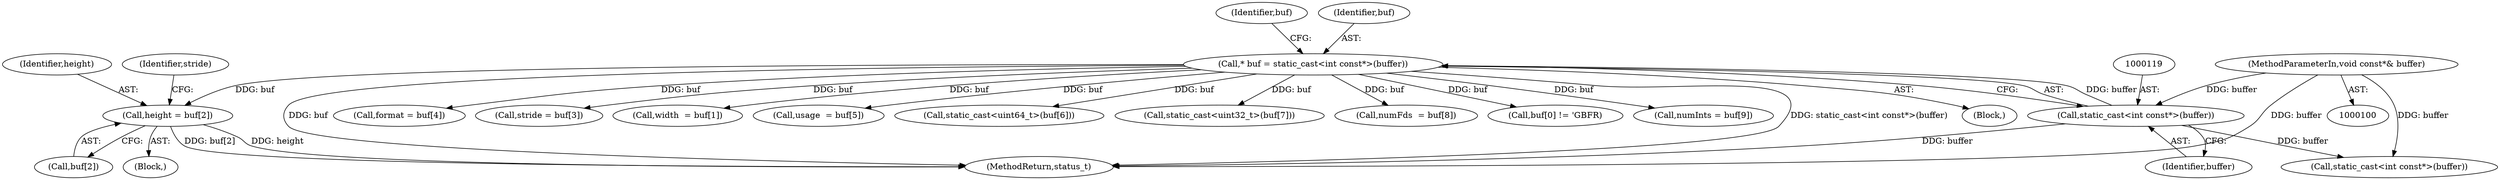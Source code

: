 digraph "0_Android_38803268570f90e97452cd9a30ac831661829091@array" {
"1000218" [label="(Call,height = buf[2])"];
"1000116" [label="(Call,* buf = static_cast<int const*>(buffer))"];
"1000118" [label="(Call,static_cast<int const*>(buffer))"];
"1000101" [label="(MethodParameterIn,void const*& buffer)"];
"1000116" [label="(Call,* buf = static_cast<int const*>(buffer))"];
"1000224" [label="(Identifier,stride)"];
"1000105" [label="(Block,)"];
"1000124" [label="(Identifier,buf)"];
"1000118" [label="(Call,static_cast<int const*>(buffer))"];
"1000218" [label="(Call,height = buf[2])"];
"1000228" [label="(Call,format = buf[4])"];
"1000223" [label="(Call,stride = buf[3])"];
"1000213" [label="(Call,width  = buf[1])"];
"1000233" [label="(Call,usage  = buf[5])"];
"1000311" [label="(Call,static_cast<uint64_t>(buf[6]))"];
"1000319" [label="(Call,static_cast<uint32_t>(buf[7]))"];
"1000219" [label="(Identifier,height)"];
"1000130" [label="(Call,numFds  = buf[8])"];
"1000380" [label="(MethodReturn,status_t)"];
"1000101" [label="(MethodParameterIn,void const*& buffer)"];
"1000117" [label="(Identifier,buf)"];
"1000122" [label="(Call,buf[0] != 'GBFR)"];
"1000365" [label="(Call,static_cast<int const*>(buffer))"];
"1000220" [label="(Call,buf[2])"];
"1000212" [label="(Block,)"];
"1000136" [label="(Call,numInts = buf[9])"];
"1000120" [label="(Identifier,buffer)"];
"1000218" -> "1000212"  [label="AST: "];
"1000218" -> "1000220"  [label="CFG: "];
"1000219" -> "1000218"  [label="AST: "];
"1000220" -> "1000218"  [label="AST: "];
"1000224" -> "1000218"  [label="CFG: "];
"1000218" -> "1000380"  [label="DDG: height"];
"1000218" -> "1000380"  [label="DDG: buf[2]"];
"1000116" -> "1000218"  [label="DDG: buf"];
"1000116" -> "1000105"  [label="AST: "];
"1000116" -> "1000118"  [label="CFG: "];
"1000117" -> "1000116"  [label="AST: "];
"1000118" -> "1000116"  [label="AST: "];
"1000124" -> "1000116"  [label="CFG: "];
"1000116" -> "1000380"  [label="DDG: buf"];
"1000116" -> "1000380"  [label="DDG: static_cast<int const*>(buffer)"];
"1000118" -> "1000116"  [label="DDG: buffer"];
"1000116" -> "1000122"  [label="DDG: buf"];
"1000116" -> "1000130"  [label="DDG: buf"];
"1000116" -> "1000136"  [label="DDG: buf"];
"1000116" -> "1000213"  [label="DDG: buf"];
"1000116" -> "1000223"  [label="DDG: buf"];
"1000116" -> "1000228"  [label="DDG: buf"];
"1000116" -> "1000233"  [label="DDG: buf"];
"1000116" -> "1000311"  [label="DDG: buf"];
"1000116" -> "1000319"  [label="DDG: buf"];
"1000118" -> "1000120"  [label="CFG: "];
"1000119" -> "1000118"  [label="AST: "];
"1000120" -> "1000118"  [label="AST: "];
"1000118" -> "1000380"  [label="DDG: buffer"];
"1000101" -> "1000118"  [label="DDG: buffer"];
"1000118" -> "1000365"  [label="DDG: buffer"];
"1000101" -> "1000100"  [label="AST: "];
"1000101" -> "1000380"  [label="DDG: buffer"];
"1000101" -> "1000365"  [label="DDG: buffer"];
}
